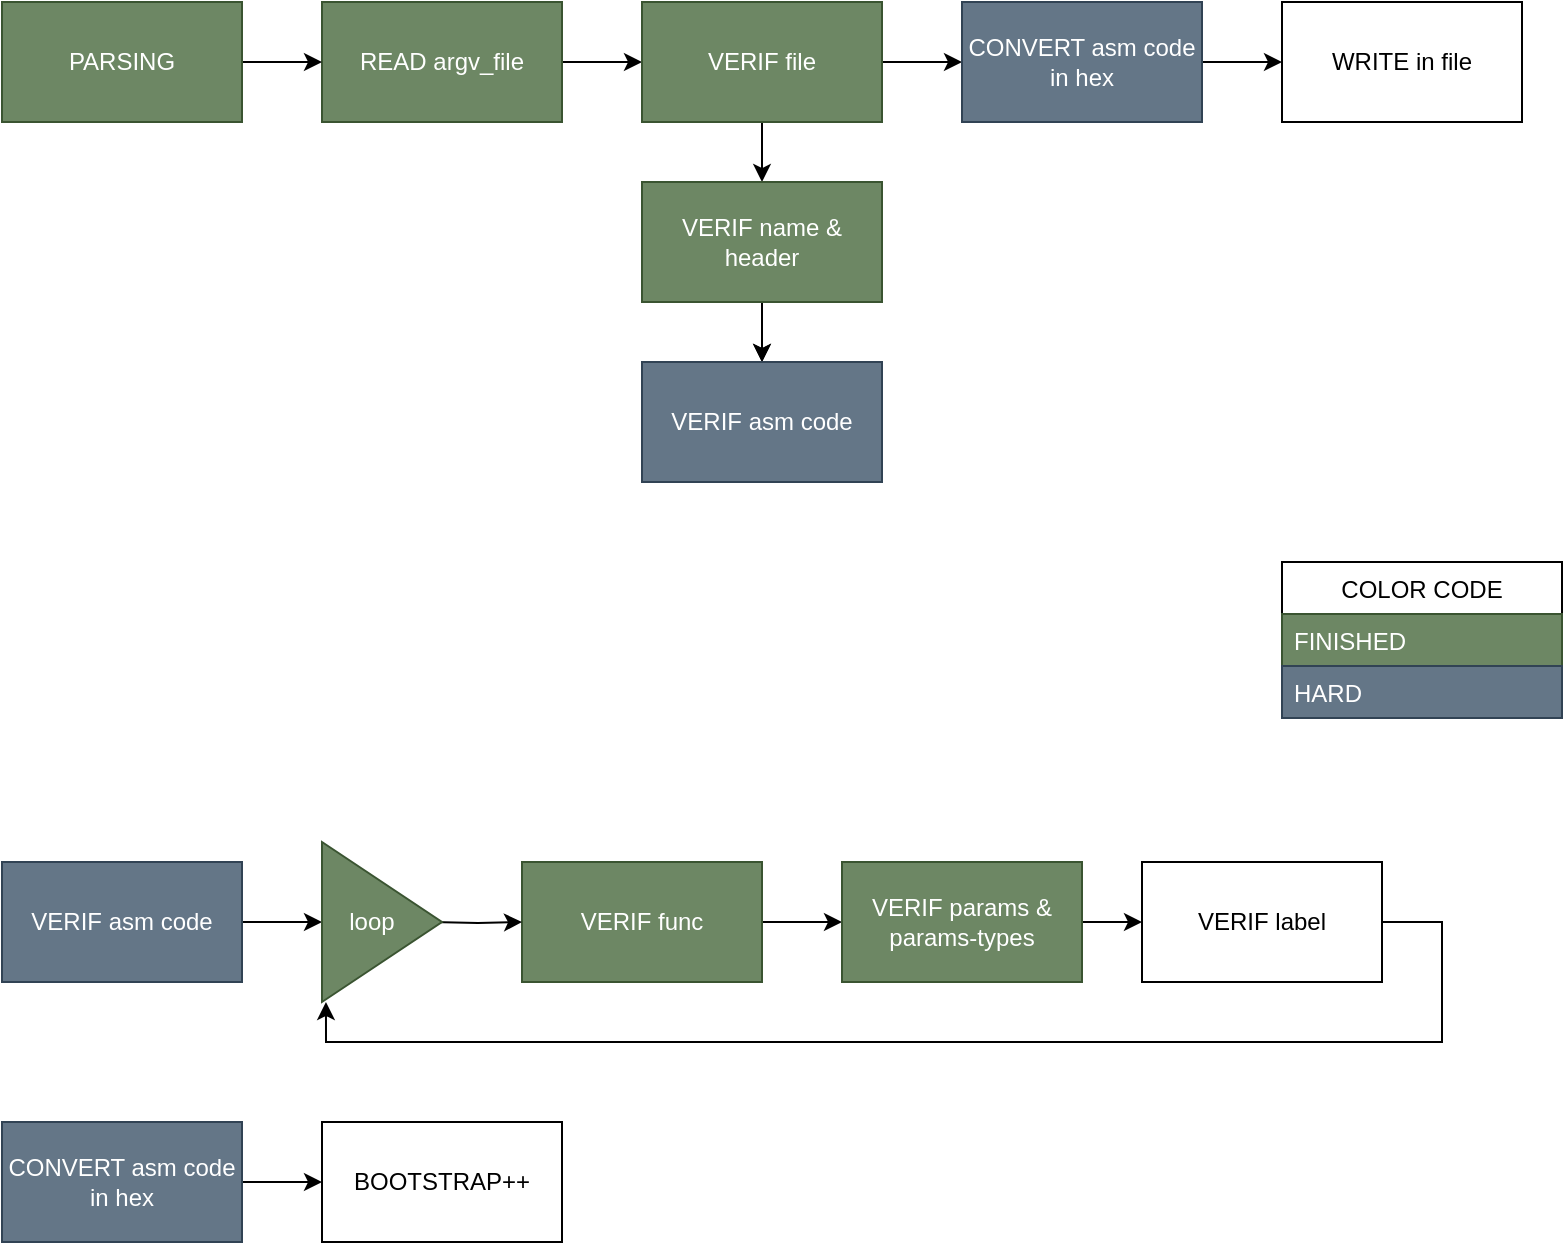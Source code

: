<mxfile>
    <diagram id="stukyoLYKDwqEfwfrE_7" name="Page-1">
        <mxGraphModel dx="1045" dy="427" grid="1" gridSize="10" guides="1" tooltips="1" connect="1" arrows="1" fold="1" page="1" pageScale="1" pageWidth="850" pageHeight="1100" math="0" shadow="0">
            <root>
                <mxCell id="0"/>
                <mxCell id="1" parent="0"/>
                <mxCell id="AyPsUSvWZMn7-LyFAKhy-5" value="" style="edgeStyle=orthogonalEdgeStyle;rounded=0;orthogonalLoop=1;jettySize=auto;html=1;" parent="1" source="AyPsUSvWZMn7-LyFAKhy-1" target="AyPsUSvWZMn7-LyFAKhy-4" edge="1">
                    <mxGeometry relative="1" as="geometry"/>
                </mxCell>
                <mxCell id="AyPsUSvWZMn7-LyFAKhy-1" value="READ argv_file" style="rounded=0;whiteSpace=wrap;html=1;fillColor=#6d8764;strokeColor=#3A5431;fontColor=#ffffff;" parent="1" vertex="1">
                    <mxGeometry x="200" y="40" width="120" height="60" as="geometry"/>
                </mxCell>
                <mxCell id="AyPsUSvWZMn7-LyFAKhy-3" value="" style="edgeStyle=orthogonalEdgeStyle;rounded=0;orthogonalLoop=1;jettySize=auto;html=1;" parent="1" source="AyPsUSvWZMn7-LyFAKhy-2" target="AyPsUSvWZMn7-LyFAKhy-1" edge="1">
                    <mxGeometry relative="1" as="geometry"/>
                </mxCell>
                <mxCell id="AyPsUSvWZMn7-LyFAKhy-2" value="PARSING" style="rounded=0;whiteSpace=wrap;html=1;fillColor=#6d8764;strokeColor=#3A5431;fontColor=#ffffff;" parent="1" vertex="1">
                    <mxGeometry x="40" y="40" width="120" height="60" as="geometry"/>
                </mxCell>
                <mxCell id="AyPsUSvWZMn7-LyFAKhy-8" value="" style="edgeStyle=orthogonalEdgeStyle;rounded=0;orthogonalLoop=1;jettySize=auto;html=1;" parent="1" source="AyPsUSvWZMn7-LyFAKhy-4" target="AyPsUSvWZMn7-LyFAKhy-6" edge="1">
                    <mxGeometry relative="1" as="geometry"/>
                </mxCell>
                <mxCell id="AyPsUSvWZMn7-LyFAKhy-12" value="" style="edgeStyle=orthogonalEdgeStyle;rounded=0;orthogonalLoop=1;jettySize=auto;html=1;" parent="1" source="AyPsUSvWZMn7-LyFAKhy-4" target="AyPsUSvWZMn7-LyFAKhy-11" edge="1">
                    <mxGeometry relative="1" as="geometry"/>
                </mxCell>
                <mxCell id="AyPsUSvWZMn7-LyFAKhy-4" value="VERIF file" style="rounded=0;whiteSpace=wrap;html=1;fillColor=#6d8764;strokeColor=#3A5431;fontColor=#ffffff;" parent="1" vertex="1">
                    <mxGeometry x="360" y="40" width="120" height="60" as="geometry"/>
                </mxCell>
                <mxCell id="AyPsUSvWZMn7-LyFAKhy-9" value="" style="edgeStyle=orthogonalEdgeStyle;rounded=0;orthogonalLoop=1;jettySize=auto;html=1;" parent="1" source="AyPsUSvWZMn7-LyFAKhy-6" target="AyPsUSvWZMn7-LyFAKhy-7" edge="1">
                    <mxGeometry relative="1" as="geometry"/>
                </mxCell>
                <mxCell id="AyPsUSvWZMn7-LyFAKhy-10" value="" style="edgeStyle=orthogonalEdgeStyle;rounded=0;orthogonalLoop=1;jettySize=auto;html=1;" parent="1" source="AyPsUSvWZMn7-LyFAKhy-6" target="AyPsUSvWZMn7-LyFAKhy-7" edge="1">
                    <mxGeometry relative="1" as="geometry"/>
                </mxCell>
                <mxCell id="AyPsUSvWZMn7-LyFAKhy-6" value="VERIF name &amp;amp; header" style="rounded=0;whiteSpace=wrap;html=1;fillColor=#6d8764;strokeColor=#3A5431;fontColor=#ffffff;" parent="1" vertex="1">
                    <mxGeometry x="360" y="130" width="120" height="60" as="geometry"/>
                </mxCell>
                <mxCell id="AyPsUSvWZMn7-LyFAKhy-7" value="VERIF asm code" style="rounded=0;whiteSpace=wrap;html=1;fillColor=#647687;strokeColor=#314354;fontColor=#ffffff;" parent="1" vertex="1">
                    <mxGeometry x="360" y="220" width="120" height="60" as="geometry"/>
                </mxCell>
                <mxCell id="AyPsUSvWZMn7-LyFAKhy-14" value="" style="edgeStyle=orthogonalEdgeStyle;rounded=0;orthogonalLoop=1;jettySize=auto;html=1;" parent="1" source="AyPsUSvWZMn7-LyFAKhy-11" target="AyPsUSvWZMn7-LyFAKhy-13" edge="1">
                    <mxGeometry relative="1" as="geometry"/>
                </mxCell>
                <mxCell id="AyPsUSvWZMn7-LyFAKhy-11" value="&lt;div&gt;CONVERT asm code&lt;br&gt;&lt;/div&gt;&lt;div&gt;in hex&lt;br&gt;&lt;/div&gt;" style="rounded=0;whiteSpace=wrap;html=1;fillColor=#647687;strokeColor=#314354;fontColor=#ffffff;" parent="1" vertex="1">
                    <mxGeometry x="520" y="40" width="120" height="60" as="geometry"/>
                </mxCell>
                <mxCell id="AyPsUSvWZMn7-LyFAKhy-13" value="WRITE in file" style="rounded=0;whiteSpace=wrap;html=1;" parent="1" vertex="1">
                    <mxGeometry x="680" y="40" width="120" height="60" as="geometry"/>
                </mxCell>
                <mxCell id="AyPsUSvWZMn7-LyFAKhy-24" value="" style="edgeStyle=orthogonalEdgeStyle;rounded=0;orthogonalLoop=1;jettySize=auto;html=1;" parent="1" source="AyPsUSvWZMn7-LyFAKhy-15" target="AyPsUSvWZMn7-LyFAKhy-23" edge="1">
                    <mxGeometry relative="1" as="geometry"/>
                </mxCell>
                <mxCell id="AyPsUSvWZMn7-LyFAKhy-15" value="VERIF asm code" style="rounded=0;whiteSpace=wrap;html=1;fillColor=#647687;strokeColor=#314354;fontColor=#ffffff;" parent="1" vertex="1">
                    <mxGeometry x="40" y="470" width="120" height="60" as="geometry"/>
                </mxCell>
                <mxCell id="AyPsUSvWZMn7-LyFAKhy-18" value="" style="edgeStyle=orthogonalEdgeStyle;rounded=0;orthogonalLoop=1;jettySize=auto;html=1;" parent="1" source="AyPsUSvWZMn7-LyFAKhy-16" target="AyPsUSvWZMn7-LyFAKhy-17" edge="1">
                    <mxGeometry relative="1" as="geometry"/>
                </mxCell>
                <mxCell id="AyPsUSvWZMn7-LyFAKhy-16" value="&lt;div&gt;CONVERT asm code&lt;br&gt;&lt;/div&gt;&lt;div&gt;in hex&lt;br&gt;&lt;/div&gt;" style="rounded=0;whiteSpace=wrap;html=1;fillColor=#647687;strokeColor=#314354;fontColor=#ffffff;" parent="1" vertex="1">
                    <mxGeometry x="40" y="600" width="120" height="60" as="geometry"/>
                </mxCell>
                <mxCell id="AyPsUSvWZMn7-LyFAKhy-17" value="BOOTSTRAP++" style="rounded=0;whiteSpace=wrap;html=1;" parent="1" vertex="1">
                    <mxGeometry x="200" y="600" width="120" height="60" as="geometry"/>
                </mxCell>
                <mxCell id="AyPsUSvWZMn7-LyFAKhy-22" value="" style="edgeStyle=orthogonalEdgeStyle;rounded=0;orthogonalLoop=1;jettySize=auto;html=1;" parent="1" source="AyPsUSvWZMn7-LyFAKhy-19" target="AyPsUSvWZMn7-LyFAKhy-21" edge="1">
                    <mxGeometry relative="1" as="geometry"/>
                </mxCell>
                <mxCell id="AyPsUSvWZMn7-LyFAKhy-19" value="VERIF func" style="rounded=0;whiteSpace=wrap;html=1;fillColor=#6d8764;strokeColor=#3A5431;fontColor=#ffffff;" parent="1" vertex="1">
                    <mxGeometry x="300" y="470" width="120" height="60" as="geometry"/>
                </mxCell>
                <mxCell id="AyPsUSvWZMn7-LyFAKhy-26" style="edgeStyle=orthogonalEdgeStyle;rounded=0;orthogonalLoop=1;jettySize=auto;html=1;entryX=0.033;entryY=1;entryDx=0;entryDy=0;entryPerimeter=0;" parent="1" source="39" target="AyPsUSvWZMn7-LyFAKhy-23" edge="1">
                    <mxGeometry relative="1" as="geometry">
                        <Array as="points">
                            <mxPoint x="760" y="500"/>
                            <mxPoint x="760" y="560"/>
                            <mxPoint x="202" y="560"/>
                        </Array>
                    </mxGeometry>
                </mxCell>
                <mxCell id="41" value="" style="edgeStyle=orthogonalEdgeStyle;rounded=0;orthogonalLoop=1;jettySize=auto;html=1;" parent="1" source="AyPsUSvWZMn7-LyFAKhy-21" target="39" edge="1">
                    <mxGeometry relative="1" as="geometry"/>
                </mxCell>
                <mxCell id="AyPsUSvWZMn7-LyFAKhy-21" value="VERIF params &amp;amp; params-types" style="rounded=0;whiteSpace=wrap;html=1;fillColor=#6d8764;strokeColor=#3A5431;fontColor=#ffffff;" parent="1" vertex="1">
                    <mxGeometry x="460" y="470" width="120" height="60" as="geometry"/>
                </mxCell>
                <mxCell id="AyPsUSvWZMn7-LyFAKhy-25" value="" style="edgeStyle=orthogonalEdgeStyle;rounded=0;orthogonalLoop=1;jettySize=auto;html=1;" parent="1" target="AyPsUSvWZMn7-LyFAKhy-19" edge="1">
                    <mxGeometry relative="1" as="geometry">
                        <mxPoint x="255" y="500" as="sourcePoint"/>
                    </mxGeometry>
                </mxCell>
                <mxCell id="AyPsUSvWZMn7-LyFAKhy-23" value="&lt;div&gt;loop&amp;nbsp;&amp;nbsp;&amp;nbsp; &lt;br&gt;&lt;/div&gt;" style="triangle;whiteSpace=wrap;html=1;fillColor=#6d8764;strokeColor=#3A5431;fontColor=#ffffff;" parent="1" vertex="1">
                    <mxGeometry x="200" y="460" width="60" height="80" as="geometry"/>
                </mxCell>
                <mxCell id="36" value="COLOR CODE" style="swimlane;fontStyle=0;childLayout=stackLayout;horizontal=1;startSize=26;fillColor=none;horizontalStack=0;resizeParent=1;resizeParentMax=0;resizeLast=0;collapsible=1;marginBottom=0;" parent="1" vertex="1">
                    <mxGeometry x="680" y="320" width="140" height="78" as="geometry"/>
                </mxCell>
                <mxCell id="37" value="FINISHED" style="text;strokeColor=#3A5431;fillColor=#6d8764;align=left;verticalAlign=top;spacingLeft=4;spacingRight=4;overflow=hidden;rotatable=0;points=[[0,0.5],[1,0.5]];portConstraint=eastwest;fontColor=#ffffff;" parent="36" vertex="1">
                    <mxGeometry y="26" width="140" height="26" as="geometry"/>
                </mxCell>
                <mxCell id="38" value="HARD" style="text;strokeColor=#314354;fillColor=#647687;align=left;verticalAlign=top;spacingLeft=4;spacingRight=4;overflow=hidden;rotatable=0;points=[[0,0.5],[1,0.5]];portConstraint=eastwest;fontColor=#ffffff;" parent="36" vertex="1">
                    <mxGeometry y="52" width="140" height="26" as="geometry"/>
                </mxCell>
                <mxCell id="39" value="VERIF label" style="rounded=0;whiteSpace=wrap;html=1;" parent="1" vertex="1">
                    <mxGeometry x="610" y="470" width="120" height="60" as="geometry"/>
                </mxCell>
            </root>
        </mxGraphModel>
    </diagram>
</mxfile>
